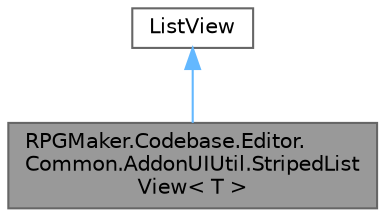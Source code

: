 digraph "RPGMaker.Codebase.Editor.Common.AddonUIUtil.StripedListView&lt; T &gt;"
{
 // LATEX_PDF_SIZE
  bgcolor="transparent";
  edge [fontname=Helvetica,fontsize=10,labelfontname=Helvetica,labelfontsize=10];
  node [fontname=Helvetica,fontsize=10,shape=box,height=0.2,width=0.4];
  Node1 [id="Node000001",label="RPGMaker.Codebase.Editor.\lCommon.AddonUIUtil.StripedList\lView\< T \>",height=0.2,width=0.4,color="gray40", fillcolor="grey60", style="filled", fontcolor="black",tooltip="😁 ストリップ済みリスト・ビュー"];
  Node2 -> Node1 [id="edge1_Node000001_Node000002",dir="back",color="steelblue1",style="solid",tooltip=" "];
  Node2 [id="Node000002",label="ListView",height=0.2,width=0.4,color="gray40", fillcolor="white", style="filled",tooltip=" "];
}
